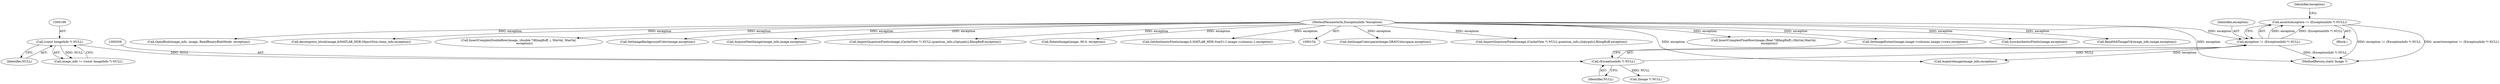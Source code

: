 digraph "0_ImageMagick_f7206618d27c2e69d977abf40e3035a33e5f6be0@API" {
"1000204" [label="(Call,assert(exception != (ExceptionInfo *) NULL))"];
"1000205" [label="(Call,exception != (ExceptionInfo *) NULL)"];
"1000156" [label="(MethodParameterIn,ExceptionInfo *exception)"];
"1000207" [label="(Call,(ExceptionInfo *) NULL)"];
"1000195" [label="(Call,(const ImageInfo *) NULL)"];
"1002314" [label="(MethodReturn,static Image *)"];
"1001350" [label="(Call,SetImageColorspace(image,GRAYColorspace,exception))"];
"1000157" [label="(Block,)"];
"1000195" [label="(Call,(const ImageInfo *) NULL)"];
"1000207" [label="(Call,(ExceptionInfo *) NULL)"];
"1001716" [label="(Call,ImportQuantumPixels(image,(CacheView *) NULL,quantum_info,z2qtype[z],BImgBuff,exception))"];
"1000197" [label="(Identifier,NULL)"];
"1000224" [label="(Call,AcquireImage(image_info,exception))"];
"1000156" [label="(MethodParameterIn,ExceptionInfo *exception)"];
"1000209" [label="(Identifier,NULL)"];
"1000204" [label="(Call,assert(exception != (ExceptionInfo *) NULL))"];
"1000206" [label="(Identifier,exception)"];
"1001904" [label="(Call,InsertComplexFloatRow(image,(float *)BImgBuff,i,MinVal,MaxVal,\n            exception))"];
"1001380" [label="(Call,SetImageExtent(image,image->columns,image->rows,exception))"];
"1001757" [label="(Call,SyncAuthenticPixels(image,exception))"];
"1000289" [label="(Call,ReadMATImageV4(image_info,image,exception))"];
"1000234" [label="(Call,OpenBlob(image_info, image, ReadBinaryBlobMode, exception))"];
"1000559" [label="(Call,decompress_block(image,&MATLAB_HDR.ObjectSize,clone_info,exception))"];
"1001865" [label="(Call,InsertComplexDoubleRow(image, (double *)BImgBuff, i, MinVal, MaxVal,\n            exception))"];
"1000213" [label="(Identifier,exception)"];
"1001423" [label="(Call,SetImageBackgroundColor(image,exception))"];
"1002043" [label="(Call,AcquireNextImage(image_info,image,exception))"];
"1001680" [label="(Call,ImportQuantumPixels(image,(CacheView *) NULL,quantum_info,z2qtype[z],BImgBuff,exception))"];
"1001952" [label="(Call,RotateImage(image, 90.0, exception))"];
"1000193" [label="(Call,image_info != (const ImageInfo *) NULL)"];
"1000229" [label="(Call,(Image *) NULL)"];
"1001588" [label="(Call,GetAuthenticPixels(image,0,MATLAB_HDR.SizeY-i-1,image->columns,1,exception))"];
"1000205" [label="(Call,exception != (ExceptionInfo *) NULL)"];
"1000204" -> "1000157"  [label="AST: "];
"1000204" -> "1000205"  [label="CFG: "];
"1000205" -> "1000204"  [label="AST: "];
"1000213" -> "1000204"  [label="CFG: "];
"1000204" -> "1002314"  [label="DDG: exception != (ExceptionInfo *) NULL"];
"1000204" -> "1002314"  [label="DDG: assert(exception != (ExceptionInfo *) NULL)"];
"1000205" -> "1000204"  [label="DDG: exception"];
"1000205" -> "1000204"  [label="DDG: (ExceptionInfo *) NULL"];
"1000205" -> "1000207"  [label="CFG: "];
"1000206" -> "1000205"  [label="AST: "];
"1000207" -> "1000205"  [label="AST: "];
"1000205" -> "1002314"  [label="DDG: (ExceptionInfo *) NULL"];
"1000156" -> "1000205"  [label="DDG: exception"];
"1000207" -> "1000205"  [label="DDG: NULL"];
"1000205" -> "1000224"  [label="DDG: exception"];
"1000156" -> "1000154"  [label="AST: "];
"1000156" -> "1002314"  [label="DDG: exception"];
"1000156" -> "1000224"  [label="DDG: exception"];
"1000156" -> "1000234"  [label="DDG: exception"];
"1000156" -> "1000289"  [label="DDG: exception"];
"1000156" -> "1000559"  [label="DDG: exception"];
"1000156" -> "1001350"  [label="DDG: exception"];
"1000156" -> "1001380"  [label="DDG: exception"];
"1000156" -> "1001423"  [label="DDG: exception"];
"1000156" -> "1001588"  [label="DDG: exception"];
"1000156" -> "1001680"  [label="DDG: exception"];
"1000156" -> "1001716"  [label="DDG: exception"];
"1000156" -> "1001757"  [label="DDG: exception"];
"1000156" -> "1001865"  [label="DDG: exception"];
"1000156" -> "1001904"  [label="DDG: exception"];
"1000156" -> "1001952"  [label="DDG: exception"];
"1000156" -> "1002043"  [label="DDG: exception"];
"1000207" -> "1000209"  [label="CFG: "];
"1000208" -> "1000207"  [label="AST: "];
"1000209" -> "1000207"  [label="AST: "];
"1000195" -> "1000207"  [label="DDG: NULL"];
"1000207" -> "1000229"  [label="DDG: NULL"];
"1000195" -> "1000193"  [label="AST: "];
"1000195" -> "1000197"  [label="CFG: "];
"1000196" -> "1000195"  [label="AST: "];
"1000197" -> "1000195"  [label="AST: "];
"1000193" -> "1000195"  [label="CFG: "];
"1000195" -> "1000193"  [label="DDG: NULL"];
}
